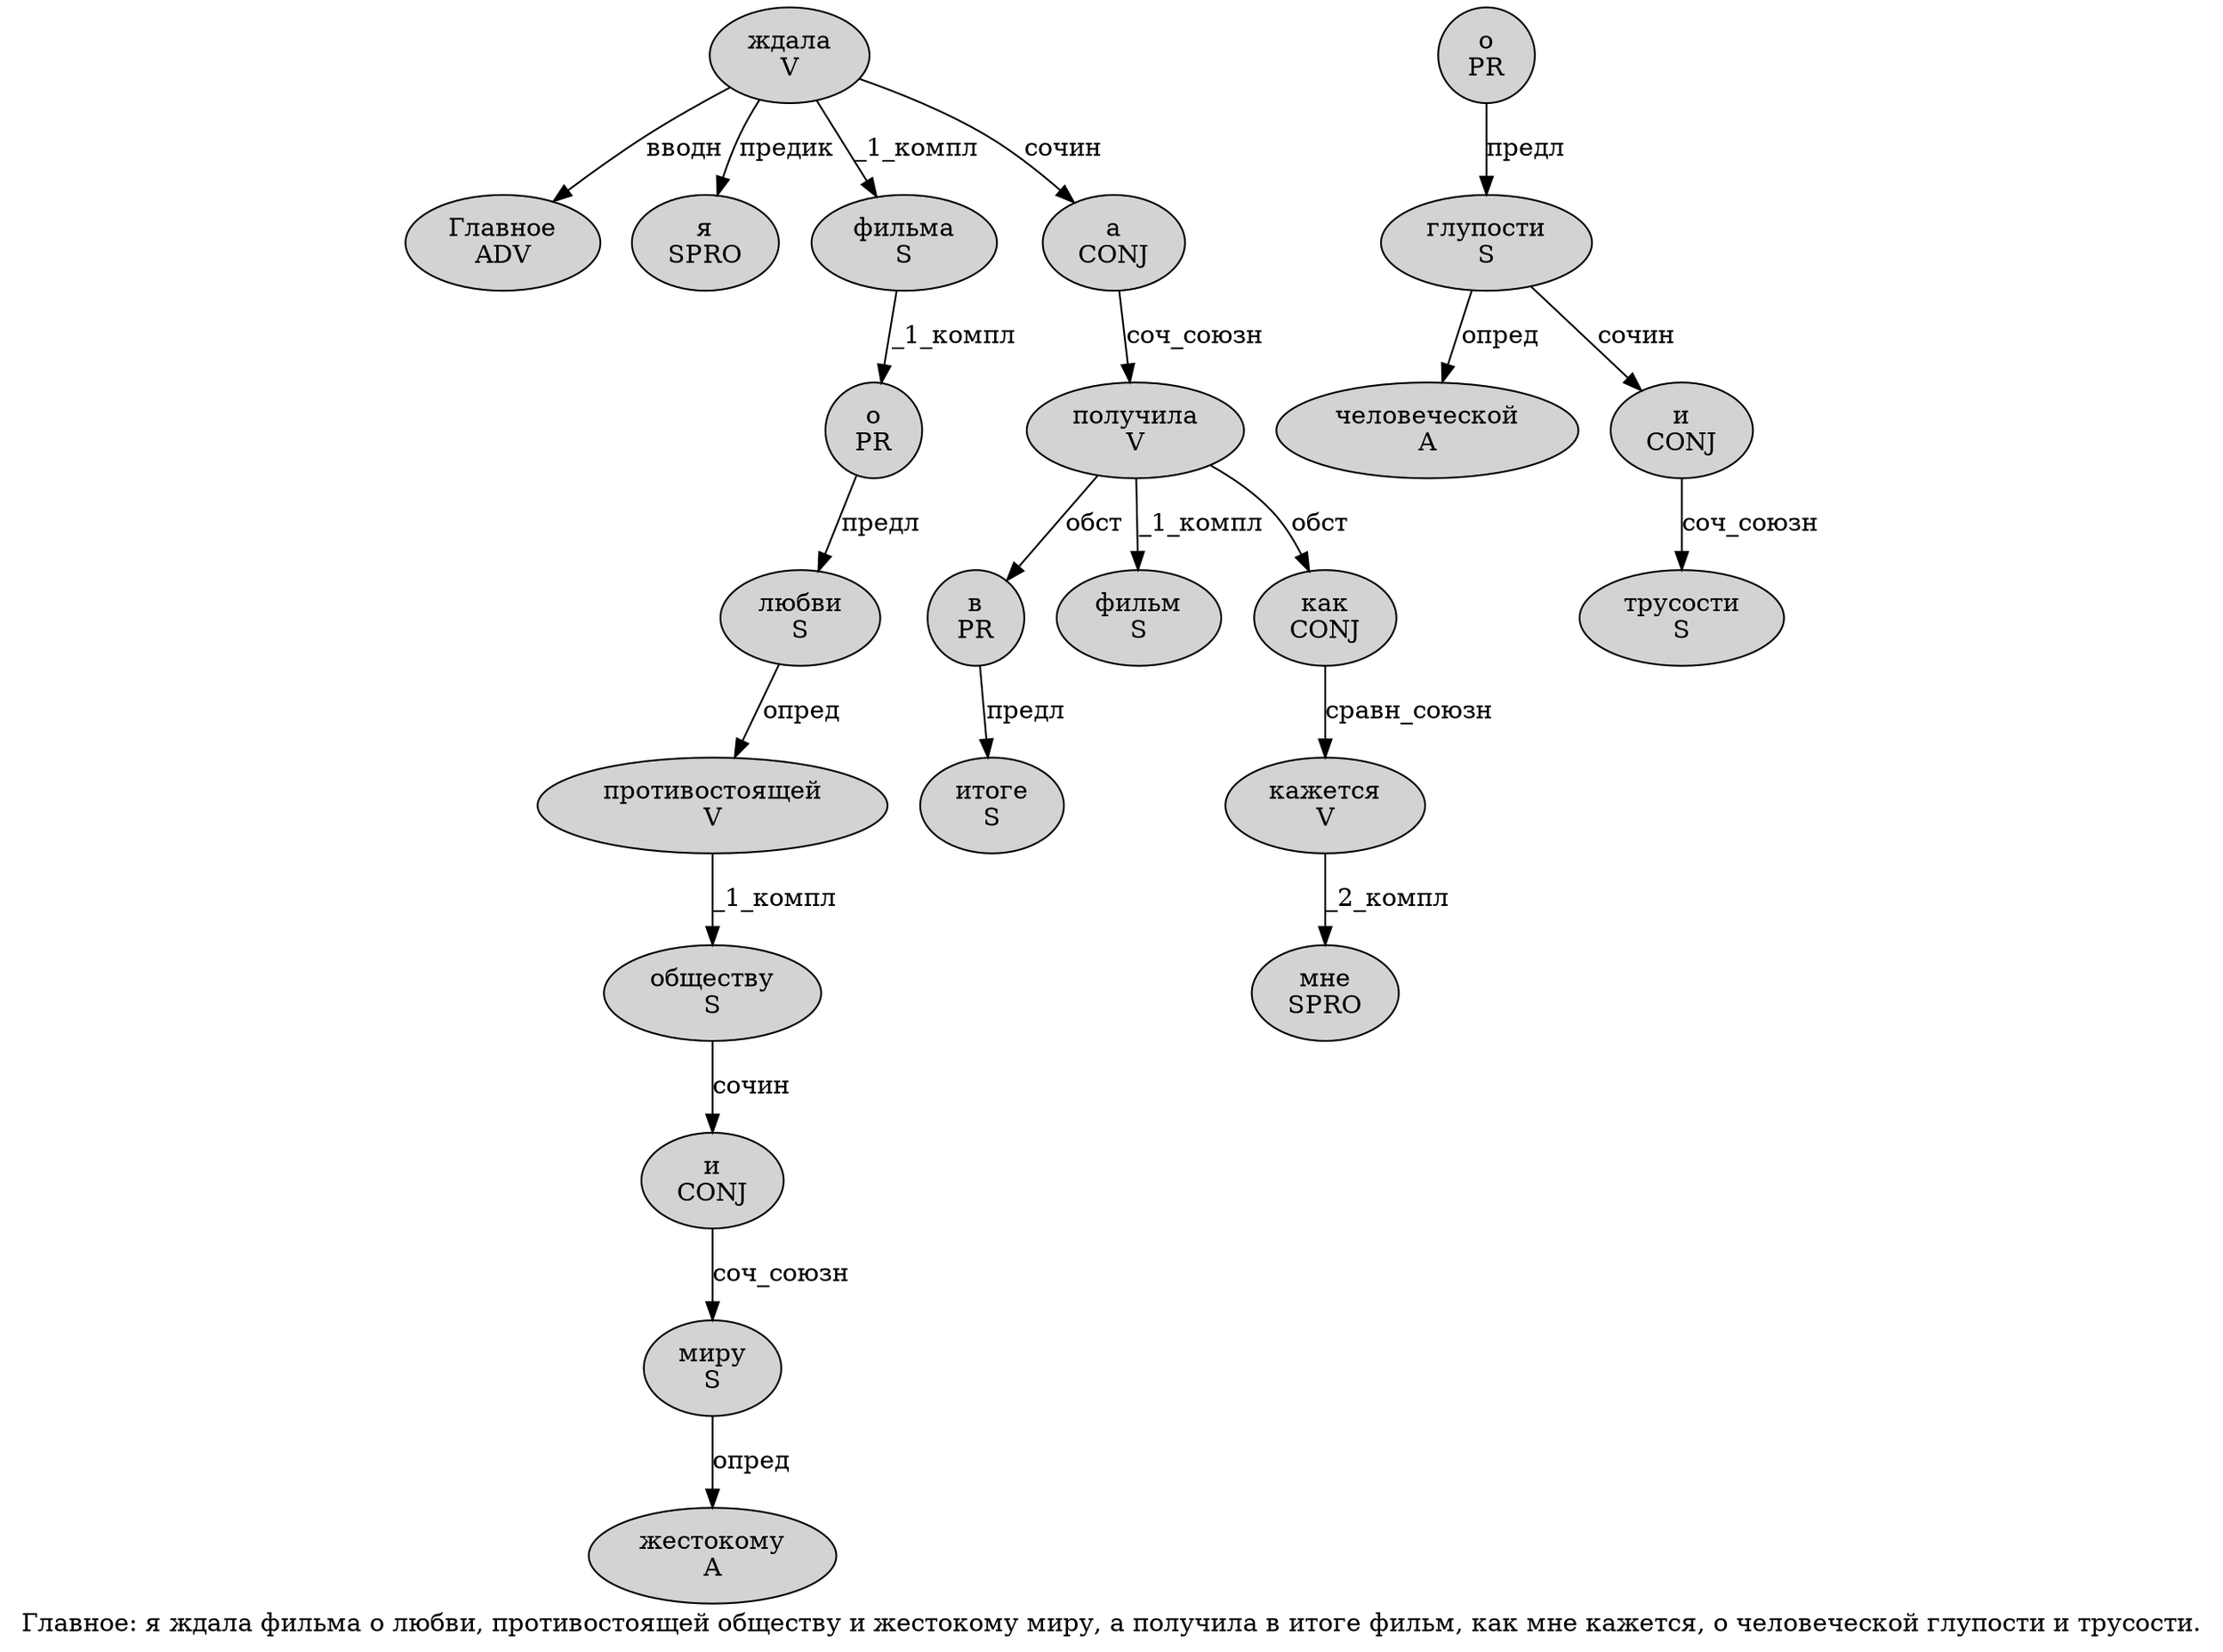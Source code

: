 digraph SENTENCE_3121 {
	graph [label="Главное: я ждала фильма о любви, противостоящей обществу и жестокому миру, а получила в итоге фильм, как мне кажется, о человеческой глупости и трусости."]
	node [style=filled]
		0 [label="Главное
ADV" color="" fillcolor=lightgray penwidth=1 shape=ellipse]
		2 [label="я
SPRO" color="" fillcolor=lightgray penwidth=1 shape=ellipse]
		3 [label="ждала
V" color="" fillcolor=lightgray penwidth=1 shape=ellipse]
		4 [label="фильма
S" color="" fillcolor=lightgray penwidth=1 shape=ellipse]
		5 [label="о
PR" color="" fillcolor=lightgray penwidth=1 shape=ellipse]
		6 [label="любви
S" color="" fillcolor=lightgray penwidth=1 shape=ellipse]
		8 [label="противостоящей
V" color="" fillcolor=lightgray penwidth=1 shape=ellipse]
		9 [label="обществу
S" color="" fillcolor=lightgray penwidth=1 shape=ellipse]
		10 [label="и
CONJ" color="" fillcolor=lightgray penwidth=1 shape=ellipse]
		11 [label="жестокому
A" color="" fillcolor=lightgray penwidth=1 shape=ellipse]
		12 [label="миру
S" color="" fillcolor=lightgray penwidth=1 shape=ellipse]
		14 [label="а
CONJ" color="" fillcolor=lightgray penwidth=1 shape=ellipse]
		15 [label="получила
V" color="" fillcolor=lightgray penwidth=1 shape=ellipse]
		16 [label="в
PR" color="" fillcolor=lightgray penwidth=1 shape=ellipse]
		17 [label="итоге
S" color="" fillcolor=lightgray penwidth=1 shape=ellipse]
		18 [label="фильм
S" color="" fillcolor=lightgray penwidth=1 shape=ellipse]
		20 [label="как
CONJ" color="" fillcolor=lightgray penwidth=1 shape=ellipse]
		21 [label="мне
SPRO" color="" fillcolor=lightgray penwidth=1 shape=ellipse]
		22 [label="кажется
V" color="" fillcolor=lightgray penwidth=1 shape=ellipse]
		24 [label="о
PR" color="" fillcolor=lightgray penwidth=1 shape=ellipse]
		25 [label="человеческой
A" color="" fillcolor=lightgray penwidth=1 shape=ellipse]
		26 [label="глупости
S" color="" fillcolor=lightgray penwidth=1 shape=ellipse]
		27 [label="и
CONJ" color="" fillcolor=lightgray penwidth=1 shape=ellipse]
		28 [label="трусости
S" color="" fillcolor=lightgray penwidth=1 shape=ellipse]
			15 -> 16 [label="обст"]
			15 -> 18 [label="_1_компл"]
			15 -> 20 [label="обст"]
			3 -> 0 [label="вводн"]
			3 -> 2 [label="предик"]
			3 -> 4 [label="_1_компл"]
			3 -> 14 [label="сочин"]
			9 -> 10 [label="сочин"]
			4 -> 5 [label="_1_компл"]
			20 -> 22 [label="сравн_союзн"]
			5 -> 6 [label="предл"]
			27 -> 28 [label="соч_союзн"]
			8 -> 9 [label="_1_компл"]
			10 -> 12 [label="соч_союзн"]
			6 -> 8 [label="опред"]
			26 -> 25 [label="опред"]
			26 -> 27 [label="сочин"]
			14 -> 15 [label="соч_союзн"]
			24 -> 26 [label="предл"]
			22 -> 21 [label="_2_компл"]
			16 -> 17 [label="предл"]
			12 -> 11 [label="опред"]
}